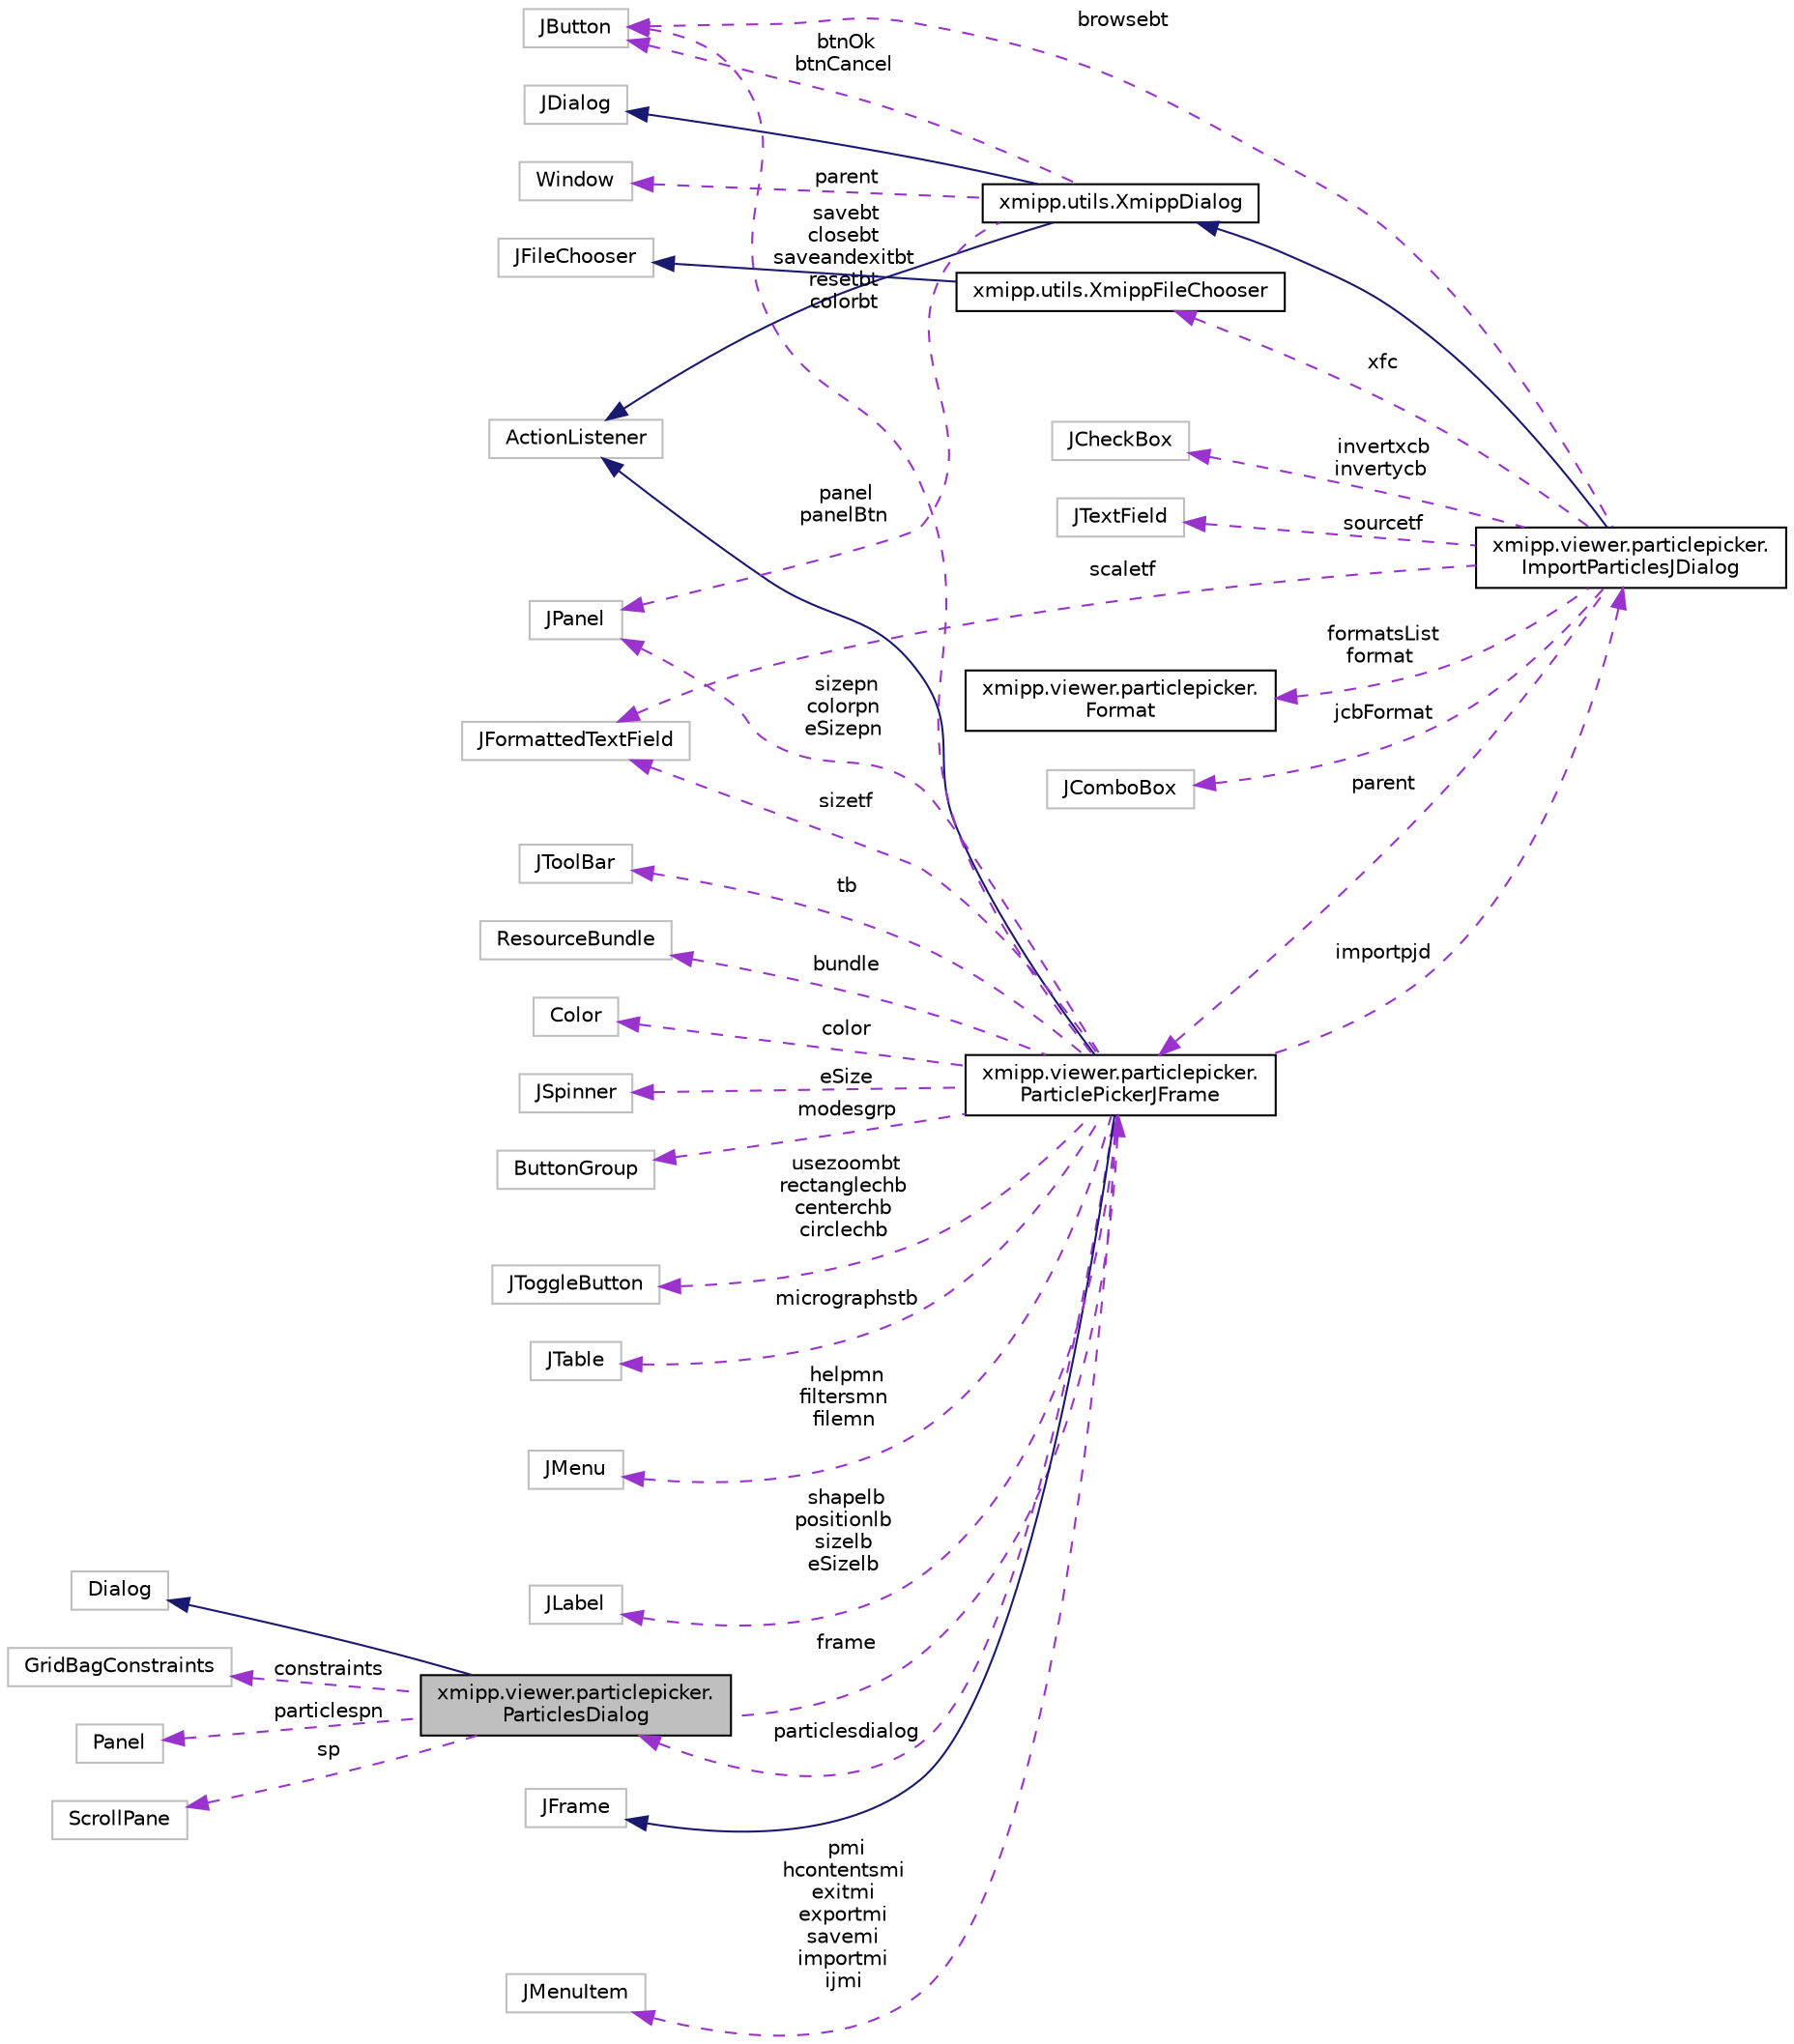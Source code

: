 digraph "xmipp.viewer.particlepicker.ParticlesDialog"
{
  edge [fontname="Helvetica",fontsize="10",labelfontname="Helvetica",labelfontsize="10"];
  node [fontname="Helvetica",fontsize="10",shape=record];
  rankdir="LR";
  Node3 [label="xmipp.viewer.particlepicker.\lParticlesDialog",height=0.2,width=0.4,color="black", fillcolor="grey75", style="filled", fontcolor="black"];
  Node4 -> Node3 [dir="back",color="midnightblue",fontsize="10",style="solid",fontname="Helvetica"];
  Node4 [label="Dialog",height=0.2,width=0.4,color="grey75", fillcolor="white", style="filled"];
  Node5 -> Node3 [dir="back",color="darkorchid3",fontsize="10",style="dashed",label=" frame" ,fontname="Helvetica"];
  Node5 [label="xmipp.viewer.particlepicker.\lParticlePickerJFrame",height=0.2,width=0.4,color="black", fillcolor="white", style="filled",URL="$classxmipp_1_1viewer_1_1particlepicker_1_1ParticlePickerJFrame.html"];
  Node6 -> Node5 [dir="back",color="midnightblue",fontsize="10",style="solid",fontname="Helvetica"];
  Node6 [label="JFrame",height=0.2,width=0.4,color="grey75", fillcolor="white", style="filled"];
  Node7 -> Node5 [dir="back",color="midnightblue",fontsize="10",style="solid",fontname="Helvetica"];
  Node7 [label="ActionListener",height=0.2,width=0.4,color="grey75", fillcolor="white", style="filled"];
  Node8 -> Node5 [dir="back",color="darkorchid3",fontsize="10",style="dashed",label=" pmi\nhcontentsmi\nexitmi\nexportmi\nsavemi\nimportmi\nijmi" ,fontname="Helvetica"];
  Node8 [label="JMenuItem",height=0.2,width=0.4,color="grey75", fillcolor="white", style="filled"];
  Node9 -> Node5 [dir="back",color="darkorchid3",fontsize="10",style="dashed",label=" tb" ,fontname="Helvetica"];
  Node9 [label="JToolBar",height=0.2,width=0.4,color="grey75", fillcolor="white", style="filled"];
  Node10 -> Node5 [dir="back",color="darkorchid3",fontsize="10",style="dashed",label=" savebt\nclosebt\nsaveandexitbt\nresetbt\ncolorbt" ,fontname="Helvetica"];
  Node10 [label="JButton",height=0.2,width=0.4,color="grey75", fillcolor="white", style="filled"];
  Node11 -> Node5 [dir="back",color="darkorchid3",fontsize="10",style="dashed",label=" bundle" ,fontname="Helvetica"];
  Node11 [label="ResourceBundle",height=0.2,width=0.4,color="grey75", fillcolor="white", style="filled"];
  Node12 -> Node5 [dir="back",color="darkorchid3",fontsize="10",style="dashed",label=" color" ,fontname="Helvetica"];
  Node12 [label="Color",height=0.2,width=0.4,color="grey75", fillcolor="white", style="filled"];
  Node13 -> Node5 [dir="back",color="darkorchid3",fontsize="10",style="dashed",label=" eSize" ,fontname="Helvetica"];
  Node13 [label="JSpinner",height=0.2,width=0.4,color="grey75", fillcolor="white", style="filled"];
  Node14 -> Node5 [dir="back",color="darkorchid3",fontsize="10",style="dashed",label=" modesgrp" ,fontname="Helvetica"];
  Node14 [label="ButtonGroup",height=0.2,width=0.4,color="grey75", fillcolor="white", style="filled"];
  Node15 -> Node5 [dir="back",color="darkorchid3",fontsize="10",style="dashed",label=" usezoombt\nrectanglechb\ncenterchb\ncirclechb" ,fontname="Helvetica"];
  Node15 [label="JToggleButton",height=0.2,width=0.4,color="grey75", fillcolor="white", style="filled"];
  Node16 -> Node5 [dir="back",color="darkorchid3",fontsize="10",style="dashed",label=" micrographstb" ,fontname="Helvetica"];
  Node16 [label="JTable",height=0.2,width=0.4,color="grey75", fillcolor="white", style="filled"];
  Node17 -> Node5 [dir="back",color="darkorchid3",fontsize="10",style="dashed",label=" importpjd" ,fontname="Helvetica"];
  Node17 [label="xmipp.viewer.particlepicker.\lImportParticlesJDialog",height=0.2,width=0.4,color="black", fillcolor="white", style="filled",URL="$classxmipp_1_1viewer_1_1particlepicker_1_1ImportParticlesJDialog.html"];
  Node18 -> Node17 [dir="back",color="midnightblue",fontsize="10",style="solid",fontname="Helvetica"];
  Node18 [label="xmipp.utils.XmippDialog",height=0.2,width=0.4,color="black", fillcolor="white", style="filled",URL="$classxmipp_1_1utils_1_1XmippDialog.html"];
  Node19 -> Node18 [dir="back",color="midnightblue",fontsize="10",style="solid",fontname="Helvetica"];
  Node19 [label="JDialog",height=0.2,width=0.4,color="grey75", fillcolor="white", style="filled"];
  Node7 -> Node18 [dir="back",color="midnightblue",fontsize="10",style="solid",fontname="Helvetica"];
  Node10 -> Node18 [dir="back",color="darkorchid3",fontsize="10",style="dashed",label=" btnOk\nbtnCancel" ,fontname="Helvetica"];
  Node20 -> Node18 [dir="back",color="darkorchid3",fontsize="10",style="dashed",label=" parent" ,fontname="Helvetica"];
  Node20 [label="Window",height=0.2,width=0.4,color="grey75", fillcolor="white", style="filled"];
  Node21 -> Node18 [dir="back",color="darkorchid3",fontsize="10",style="dashed",label=" panel\npanelBtn" ,fontname="Helvetica"];
  Node21 [label="JPanel",height=0.2,width=0.4,color="grey75", fillcolor="white", style="filled"];
  Node5 -> Node17 [dir="back",color="darkorchid3",fontsize="10",style="dashed",label=" parent" ,fontname="Helvetica"];
  Node22 -> Node17 [dir="back",color="darkorchid3",fontsize="10",style="dashed",label=" invertxcb\ninvertycb" ,fontname="Helvetica"];
  Node22 [label="JCheckBox",height=0.2,width=0.4,color="grey75", fillcolor="white", style="filled"];
  Node10 -> Node17 [dir="back",color="darkorchid3",fontsize="10",style="dashed",label=" browsebt" ,fontname="Helvetica"];
  Node23 -> Node17 [dir="back",color="darkorchid3",fontsize="10",style="dashed",label=" sourcetf" ,fontname="Helvetica"];
  Node23 [label="JTextField",height=0.2,width=0.4,color="grey75", fillcolor="white", style="filled"];
  Node24 -> Node17 [dir="back",color="darkorchid3",fontsize="10",style="dashed",label=" xfc" ,fontname="Helvetica"];
  Node24 [label="xmipp.utils.XmippFileChooser",height=0.2,width=0.4,color="black", fillcolor="white", style="filled",URL="$classxmipp_1_1utils_1_1XmippFileChooser.html"];
  Node25 -> Node24 [dir="back",color="midnightblue",fontsize="10",style="solid",fontname="Helvetica"];
  Node25 [label="JFileChooser",height=0.2,width=0.4,color="grey75", fillcolor="white", style="filled"];
  Node26 -> Node17 [dir="back",color="darkorchid3",fontsize="10",style="dashed",label=" formatsList\nformat" ,fontname="Helvetica"];
  Node26 [label="xmipp.viewer.particlepicker.\lFormat",height=0.2,width=0.4,color="black", fillcolor="white", style="filled",URL="$enumxmipp_1_1viewer_1_1particlepicker_1_1Format.html"];
  Node27 -> Node17 [dir="back",color="darkorchid3",fontsize="10",style="dashed",label=" jcbFormat" ,fontname="Helvetica"];
  Node27 [label="JComboBox",height=0.2,width=0.4,color="grey75", fillcolor="white", style="filled"];
  Node28 -> Node17 [dir="back",color="darkorchid3",fontsize="10",style="dashed",label=" scaletf" ,fontname="Helvetica"];
  Node28 [label="JFormattedTextField",height=0.2,width=0.4,color="grey75", fillcolor="white", style="filled"];
  Node29 -> Node5 [dir="back",color="darkorchid3",fontsize="10",style="dashed",label=" helpmn\nfiltersmn\nfilemn" ,fontname="Helvetica"];
  Node29 [label="JMenu",height=0.2,width=0.4,color="grey75", fillcolor="white", style="filled"];
  Node30 -> Node5 [dir="back",color="darkorchid3",fontsize="10",style="dashed",label=" shapelb\npositionlb\nsizelb\neSizelb" ,fontname="Helvetica"];
  Node30 [label="JLabel",height=0.2,width=0.4,color="grey75", fillcolor="white", style="filled"];
  Node3 -> Node5 [dir="back",color="darkorchid3",fontsize="10",style="dashed",label=" particlesdialog" ,fontname="Helvetica"];
  Node21 -> Node5 [dir="back",color="darkorchid3",fontsize="10",style="dashed",label=" sizepn\ncolorpn\neSizepn" ,fontname="Helvetica"];
  Node28 -> Node5 [dir="back",color="darkorchid3",fontsize="10",style="dashed",label=" sizetf" ,fontname="Helvetica"];
  Node31 -> Node3 [dir="back",color="darkorchid3",fontsize="10",style="dashed",label=" constraints" ,fontname="Helvetica"];
  Node31 [label="GridBagConstraints",height=0.2,width=0.4,color="grey75", fillcolor="white", style="filled"];
  Node32 -> Node3 [dir="back",color="darkorchid3",fontsize="10",style="dashed",label=" particlespn" ,fontname="Helvetica"];
  Node32 [label="Panel",height=0.2,width=0.4,color="grey75", fillcolor="white", style="filled"];
  Node33 -> Node3 [dir="back",color="darkorchid3",fontsize="10",style="dashed",label=" sp" ,fontname="Helvetica"];
  Node33 [label="ScrollPane",height=0.2,width=0.4,color="grey75", fillcolor="white", style="filled"];
}
